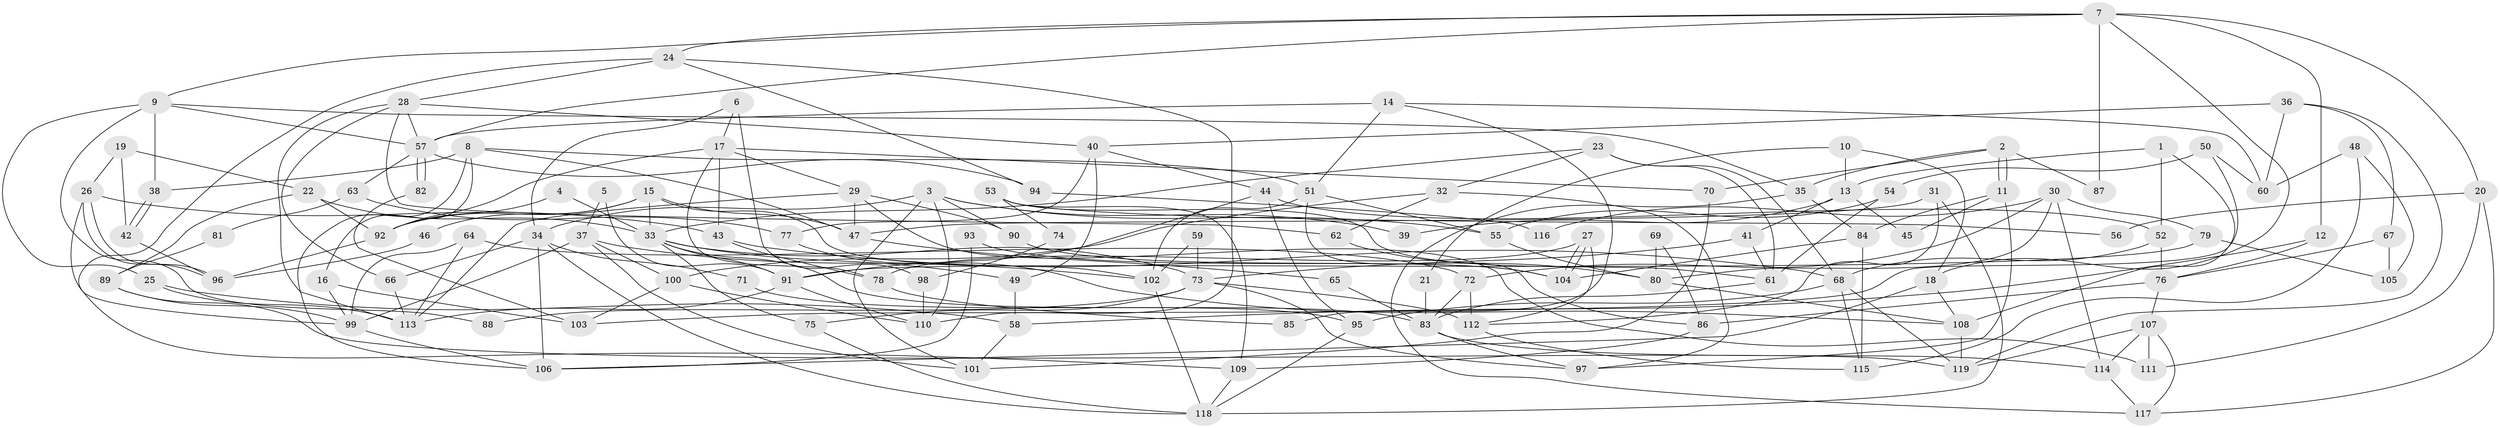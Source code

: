 // Generated by graph-tools (version 1.1) at 2025/01/03/09/25 03:01:59]
// undirected, 119 vertices, 238 edges
graph export_dot {
graph [start="1"]
  node [color=gray90,style=filled];
  1;
  2;
  3;
  4;
  5;
  6;
  7;
  8;
  9;
  10;
  11;
  12;
  13;
  14;
  15;
  16;
  17;
  18;
  19;
  20;
  21;
  22;
  23;
  24;
  25;
  26;
  27;
  28;
  29;
  30;
  31;
  32;
  33;
  34;
  35;
  36;
  37;
  38;
  39;
  40;
  41;
  42;
  43;
  44;
  45;
  46;
  47;
  48;
  49;
  50;
  51;
  52;
  53;
  54;
  55;
  56;
  57;
  58;
  59;
  60;
  61;
  62;
  63;
  64;
  65;
  66;
  67;
  68;
  69;
  70;
  71;
  72;
  73;
  74;
  75;
  76;
  77;
  78;
  79;
  80;
  81;
  82;
  83;
  84;
  85;
  86;
  87;
  88;
  89;
  90;
  91;
  92;
  93;
  94;
  95;
  96;
  97;
  98;
  99;
  100;
  101;
  102;
  103;
  104;
  105;
  106;
  107;
  108;
  109;
  110;
  111;
  112;
  113;
  114;
  115;
  116;
  117;
  118;
  119;
  1 -- 108;
  1 -- 52;
  1 -- 13;
  2 -- 35;
  2 -- 11;
  2 -- 11;
  2 -- 70;
  2 -- 87;
  3 -- 110;
  3 -- 101;
  3 -- 34;
  3 -- 39;
  3 -- 55;
  3 -- 90;
  4 -- 92;
  4 -- 33;
  5 -- 91;
  5 -- 37;
  6 -- 34;
  6 -- 17;
  6 -- 98;
  7 -- 12;
  7 -- 57;
  7 -- 9;
  7 -- 18;
  7 -- 20;
  7 -- 24;
  7 -- 87;
  8 -- 106;
  8 -- 38;
  8 -- 16;
  8 -- 47;
  8 -- 51;
  9 -- 57;
  9 -- 25;
  9 -- 35;
  9 -- 38;
  9 -- 88;
  10 -- 18;
  10 -- 13;
  10 -- 21;
  11 -- 84;
  11 -- 45;
  11 -- 97;
  12 -- 76;
  12 -- 58;
  13 -- 41;
  13 -- 39;
  13 -- 45;
  14 -- 57;
  14 -- 51;
  14 -- 60;
  14 -- 85;
  15 -- 33;
  15 -- 92;
  15 -- 46;
  15 -- 47;
  15 -- 102;
  16 -- 99;
  16 -- 103;
  17 -- 29;
  17 -- 43;
  17 -- 70;
  17 -- 78;
  17 -- 92;
  18 -- 108;
  18 -- 106;
  19 -- 42;
  19 -- 26;
  19 -- 22;
  20 -- 111;
  20 -- 56;
  20 -- 117;
  21 -- 83;
  22 -- 33;
  22 -- 89;
  22 -- 92;
  23 -- 61;
  23 -- 33;
  23 -- 32;
  23 -- 68;
  24 -- 28;
  24 -- 94;
  24 -- 109;
  24 -- 110;
  25 -- 113;
  25 -- 58;
  26 -- 43;
  26 -- 96;
  26 -- 96;
  26 -- 99;
  27 -- 112;
  27 -- 104;
  27 -- 104;
  27 -- 78;
  28 -- 40;
  28 -- 113;
  28 -- 57;
  28 -- 62;
  28 -- 66;
  29 -- 47;
  29 -- 113;
  29 -- 90;
  29 -- 111;
  30 -- 80;
  30 -- 114;
  30 -- 72;
  30 -- 79;
  30 -- 116;
  31 -- 47;
  31 -- 118;
  31 -- 112;
  32 -- 100;
  32 -- 62;
  32 -- 97;
  33 -- 83;
  33 -- 75;
  33 -- 49;
  33 -- 73;
  33 -- 91;
  34 -- 66;
  34 -- 71;
  34 -- 106;
  34 -- 118;
  35 -- 117;
  35 -- 84;
  36 -- 60;
  36 -- 119;
  36 -- 40;
  36 -- 67;
  37 -- 99;
  37 -- 102;
  37 -- 100;
  37 -- 101;
  38 -- 42;
  38 -- 42;
  40 -- 49;
  40 -- 44;
  40 -- 77;
  41 -- 61;
  41 -- 73;
  42 -- 96;
  43 -- 78;
  43 -- 68;
  44 -- 52;
  44 -- 91;
  44 -- 95;
  46 -- 96;
  47 -- 65;
  48 -- 115;
  48 -- 105;
  48 -- 60;
  49 -- 58;
  50 -- 103;
  50 -- 60;
  50 -- 54;
  51 -- 102;
  51 -- 55;
  51 -- 86;
  52 -- 76;
  52 -- 68;
  53 -- 109;
  53 -- 61;
  53 -- 56;
  53 -- 74;
  54 -- 55;
  54 -- 61;
  55 -- 80;
  57 -- 82;
  57 -- 82;
  57 -- 63;
  57 -- 94;
  58 -- 101;
  59 -- 73;
  59 -- 102;
  61 -- 83;
  62 -- 80;
  63 -- 77;
  63 -- 81;
  64 -- 72;
  64 -- 99;
  64 -- 113;
  65 -- 83;
  66 -- 113;
  67 -- 76;
  67 -- 105;
  68 -- 115;
  68 -- 95;
  68 -- 119;
  69 -- 86;
  69 -- 80;
  70 -- 101;
  71 -- 95;
  72 -- 112;
  72 -- 83;
  73 -- 97;
  73 -- 75;
  73 -- 88;
  73 -- 112;
  74 -- 98;
  75 -- 118;
  76 -- 107;
  76 -- 86;
  77 -- 108;
  78 -- 85;
  79 -- 91;
  79 -- 105;
  80 -- 108;
  81 -- 89;
  82 -- 103;
  83 -- 97;
  83 -- 114;
  84 -- 104;
  84 -- 115;
  86 -- 109;
  89 -- 99;
  89 -- 119;
  90 -- 104;
  91 -- 110;
  91 -- 113;
  92 -- 96;
  93 -- 106;
  93 -- 104;
  94 -- 116;
  95 -- 118;
  98 -- 110;
  99 -- 106;
  100 -- 110;
  100 -- 103;
  102 -- 118;
  107 -- 117;
  107 -- 119;
  107 -- 111;
  107 -- 114;
  108 -- 119;
  109 -- 118;
  112 -- 115;
  114 -- 117;
}
